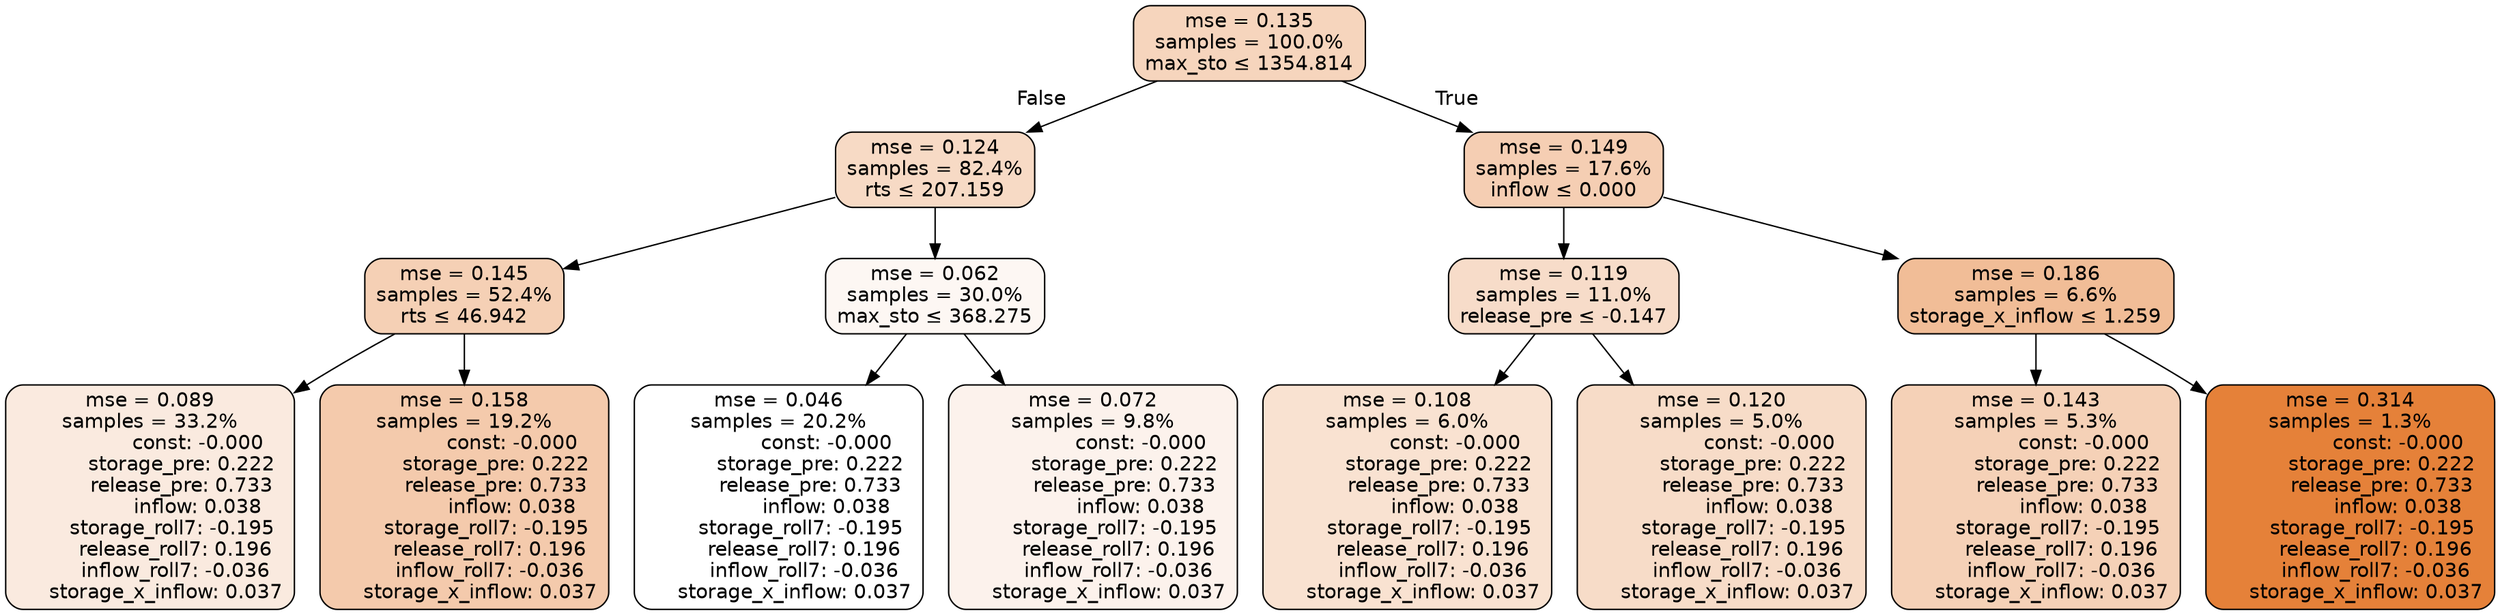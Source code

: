 digraph tree {
node [shape=rectangle, style="filled, rounded", color="black", fontname=helvetica] ;
edge [fontname=helvetica] ;
	"0" [label="mse = 0.135
samples = 100.0%
max_sto &le; 1354.814", fillcolor="#f6d5bd"]
	"1" [label="mse = 0.124
samples = 82.4%
rts &le; 207.159", fillcolor="#f7dac5"]
	"2" [label="mse = 0.145
samples = 52.4%
rts &le; 46.942", fillcolor="#f5d0b5"]
	"3" [label="mse = 0.089
samples = 33.2%
               const: -0.000
          storage_pre: 0.222
          release_pre: 0.733
               inflow: 0.038
       storage_roll7: -0.195
        release_roll7: 0.196
        inflow_roll7: -0.036
     storage_x_inflow: 0.037", fillcolor="#faeadf"]
	"4" [label="mse = 0.158
samples = 19.2%
               const: -0.000
          storage_pre: 0.222
          release_pre: 0.733
               inflow: 0.038
       storage_roll7: -0.195
        release_roll7: 0.196
        inflow_roll7: -0.036
     storage_x_inflow: 0.037", fillcolor="#f4caac"]
	"5" [label="mse = 0.062
samples = 30.0%
max_sto &le; 368.275", fillcolor="#fdf7f3"]
	"6" [label="mse = 0.046
samples = 20.2%
               const: -0.000
          storage_pre: 0.222
          release_pre: 0.733
               inflow: 0.038
       storage_roll7: -0.195
        release_roll7: 0.196
        inflow_roll7: -0.036
     storage_x_inflow: 0.037", fillcolor="#ffffff"]
	"7" [label="mse = 0.072
samples = 9.8%
               const: -0.000
          storage_pre: 0.222
          release_pre: 0.733
               inflow: 0.038
       storage_roll7: -0.195
        release_roll7: 0.196
        inflow_roll7: -0.036
     storage_x_inflow: 0.037", fillcolor="#fcf2ec"]
	"8" [label="mse = 0.149
samples = 17.6%
inflow &le; 0.000", fillcolor="#f5ceb3"]
	"9" [label="mse = 0.119
samples = 11.0%
release_pre &le; -0.147", fillcolor="#f7dcc9"]
	"10" [label="mse = 0.108
samples = 6.0%
               const: -0.000
          storage_pre: 0.222
          release_pre: 0.733
               inflow: 0.038
       storage_roll7: -0.195
        release_roll7: 0.196
        inflow_roll7: -0.036
     storage_x_inflow: 0.037", fillcolor="#f9e2d1"]
	"11" [label="mse = 0.120
samples = 5.0%
               const: -0.000
          storage_pre: 0.222
          release_pre: 0.733
               inflow: 0.038
       storage_roll7: -0.195
        release_roll7: 0.196
        inflow_roll7: -0.036
     storage_x_inflow: 0.037", fillcolor="#f7dcc8"]
	"12" [label="mse = 0.186
samples = 6.6%
storage_x_inflow &le; 1.259", fillcolor="#f1bd97"]
	"13" [label="mse = 0.143
samples = 5.3%
               const: -0.000
          storage_pre: 0.222
          release_pre: 0.733
               inflow: 0.038
       storage_roll7: -0.195
        release_roll7: 0.196
        inflow_roll7: -0.036
     storage_x_inflow: 0.037", fillcolor="#f5d1b7"]
	"14" [label="mse = 0.314
samples = 1.3%
               const: -0.000
          storage_pre: 0.222
          release_pre: 0.733
               inflow: 0.038
       storage_roll7: -0.195
        release_roll7: 0.196
        inflow_roll7: -0.036
     storage_x_inflow: 0.037", fillcolor="#e58139"]

	"0" -> "1" [labeldistance=2.5, labelangle=45, headlabel="False"]
	"1" -> "2"
	"2" -> "3"
	"2" -> "4"
	"1" -> "5"
	"5" -> "6"
	"5" -> "7"
	"0" -> "8" [labeldistance=2.5, labelangle=-45, headlabel="True"]
	"8" -> "9"
	"9" -> "10"
	"9" -> "11"
	"8" -> "12"
	"12" -> "13"
	"12" -> "14"
}